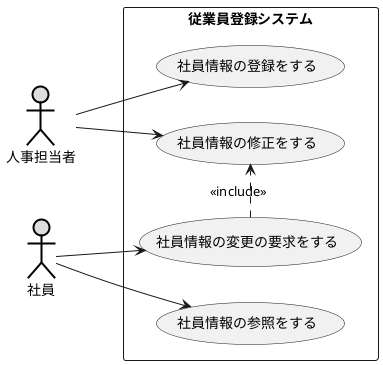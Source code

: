 @startuml ユースケース図
left to right direction
actor 社員 #DDDDDD;line:black;line.bold;
actor 人事担当者 #DDDDDD;line:black;line.bold;
rectangle 従業員登録システム {
usecase 社員情報の登録をする
usecase 社員情報の参照をする
usecase 社員情報の変更の要求をする
usecase 社員情報の修正をする
}
人事担当者 -> 社員情報の登録をする
人事担当者 --> 社員情報の修正をする
社員 --> 社員情報の参照をする
社員 --> 社員情報の変更の要求をする
社員情報の変更の要求をする .> 社員情報の修正をする : <<include>>
@enduml